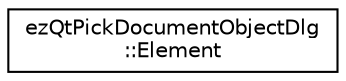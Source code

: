 digraph "Graphical Class Hierarchy"
{
 // LATEX_PDF_SIZE
  edge [fontname="Helvetica",fontsize="10",labelfontname="Helvetica",labelfontsize="10"];
  node [fontname="Helvetica",fontsize="10",shape=record];
  rankdir="LR";
  Node0 [label="ezQtPickDocumentObjectDlg\l::Element",height=0.2,width=0.4,color="black", fillcolor="white", style="filled",URL="$df/da0/structez_qt_pick_document_object_dlg_1_1_element.htm",tooltip=" "];
}
